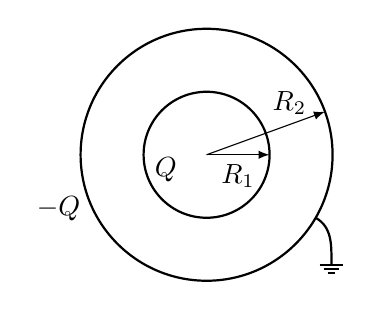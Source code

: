 \begin{tikzpicture}[axis/.style={font=\small,->,>=latex},
                    seged/.style={dashed,gray}
]
 
 \draw[thick] (0,0) circle (0.8);
 \draw[thick] (0,0) circle (1.6);
 
 \node at (200:0.55) {$Q$};
 \node at (200:2.0) {$-Q$};
 
 \draw[->,>=latex] (0,0) -- node[below] {$R_1$} (0:0.8);
 \draw[->,>=latex] (0,0) -- node[above,pos=0.7] {$R_2$} (20:1.6);
 
 \draw[thick] (-30:1.6) to[out=-30,in=90] +(0.2,-0.6);
 \draw[thick] (-30:1.6)++(0.05,-0.6) -- +(0.3,0);
 \draw[thick] (-30:1.6)++(0.1,-0.65) -- +(0.2,0);
 \draw[thick] (-30:1.6)++(0.15,-0.7) -- +(0.1,0);
\end{tikzpicture} 
